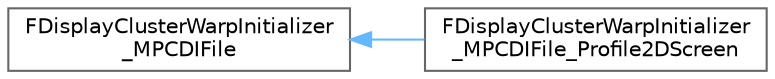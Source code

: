 digraph "Graphical Class Hierarchy"
{
 // INTERACTIVE_SVG=YES
 // LATEX_PDF_SIZE
  bgcolor="transparent";
  edge [fontname=Helvetica,fontsize=10,labelfontname=Helvetica,labelfontsize=10];
  node [fontname=Helvetica,fontsize=10,shape=box,height=0.2,width=0.4];
  rankdir="LR";
  Node0 [id="Node000000",label="FDisplayClusterWarpInitializer\l_MPCDIFile",height=0.2,width=0.4,color="grey40", fillcolor="white", style="filled",URL="$d0/d4f/structFDisplayClusterWarpInitializer__MPCDIFile.html",tooltip="Initialize WarpBlend from MPCDI file."];
  Node0 -> Node1 [id="edge3727_Node000000_Node000001",dir="back",color="steelblue1",style="solid",tooltip=" "];
  Node1 [id="Node000001",label="FDisplayClusterWarpInitializer\l_MPCDIFile_Profile2DScreen",height=0.2,width=0.4,color="grey40", fillcolor="white", style="filled",URL="$dd/dfb/structFDisplayClusterWarpInitializer__MPCDIFile__Profile2DScreen.html",tooltip="Initialize WarpBlend from MPCDI file and DisplayClusterScreen component."];
}
